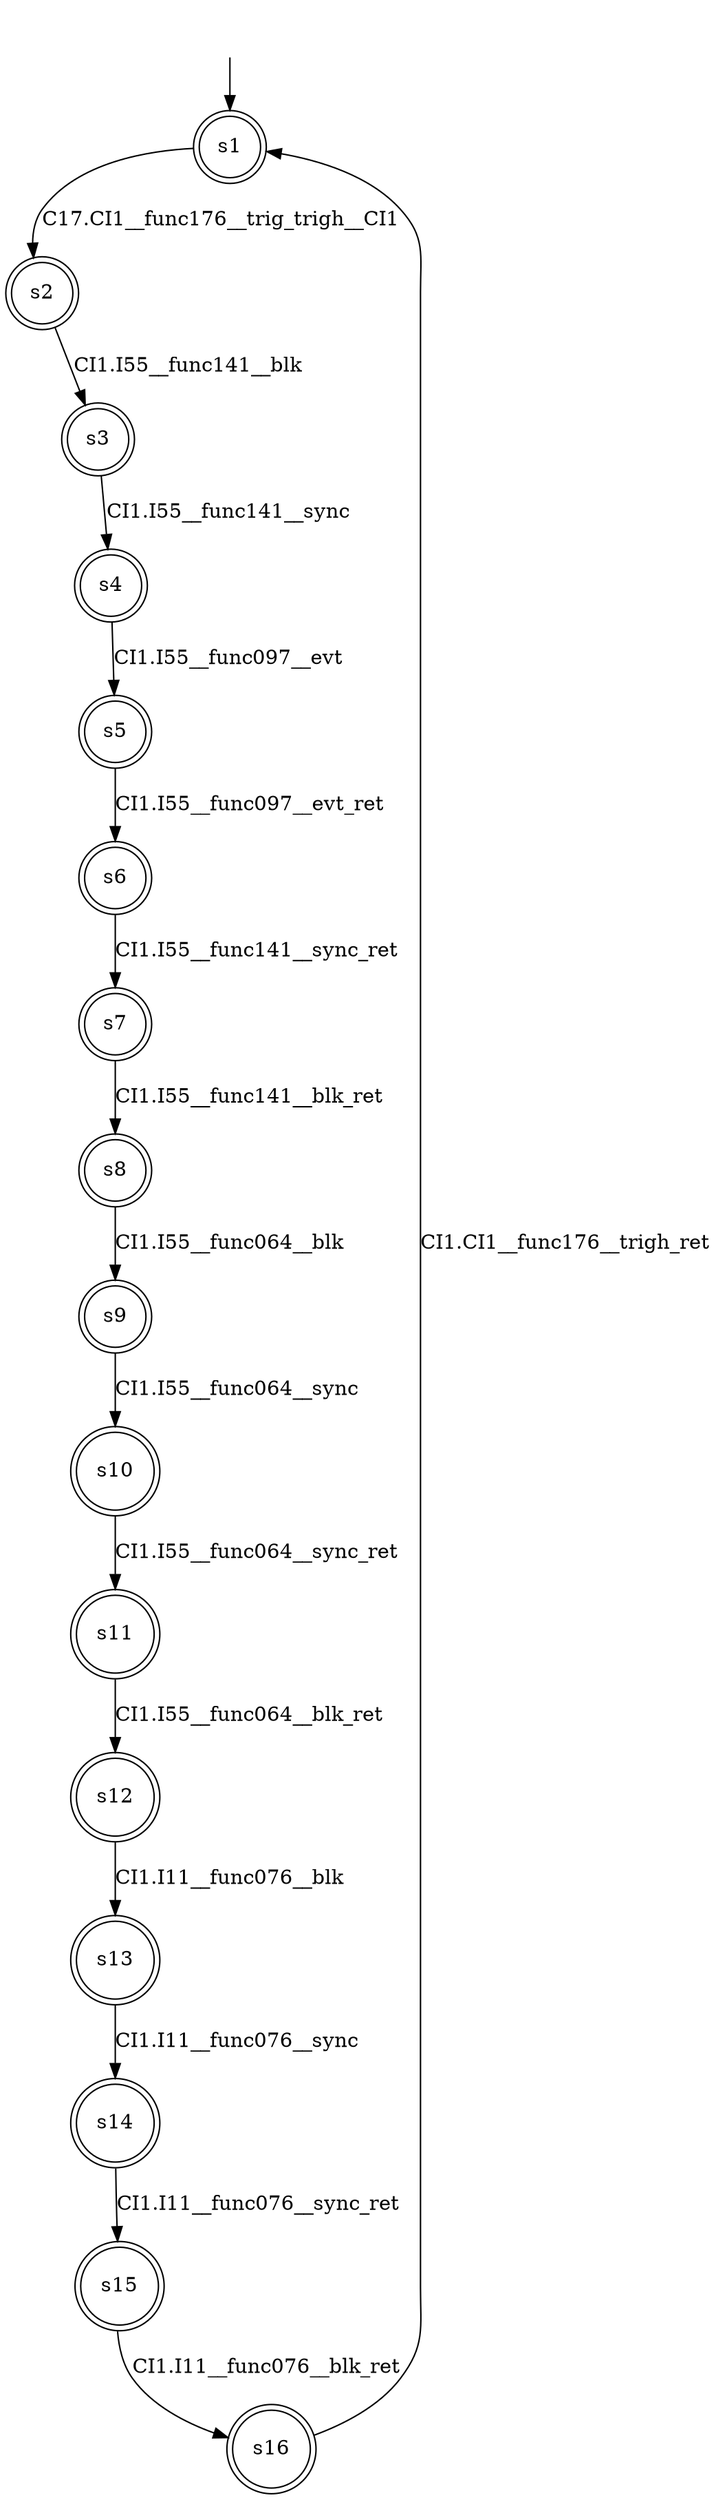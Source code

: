 digraph automaton {
	1 [label=<s1> shape="doublecircle"];
	2 [label=<s2> shape="doublecircle"];
	3 [label=<s3> shape="doublecircle"];
	4 [label=<s4> shape="doublecircle"];
	5 [label=<s5> shape="doublecircle"];
	6 [label=<s6> shape="doublecircle"];
	7 [label=<s7> shape="doublecircle"];
	8 [label=<s8> shape="doublecircle"];
	9 [label=<s9> shape="doublecircle"];
	10 [label=<s10> shape="doublecircle"];
	11 [label=<s11> shape="doublecircle"];
	12 [label=<s12> shape="doublecircle"];
	13 [label=<s13> shape="doublecircle"];
	14 [label=<s14> shape="doublecircle"];
	15 [label=<s15> shape="doublecircle"];
	16 [label=<s16> shape="doublecircle"];
	__init1 [label=<> shape="none"];
	__init1 -> 1;
	1 -> 2 [label=<C17.CI1__func176__trig_trigh__CI1> id="1-0-2"];
	2 -> 3 [label=<CI1.I55__func141__blk> id="2-0-3"];
	3 -> 4 [label=<CI1.I55__func141__sync> id="3-0-4"];
	4 -> 5 [label=<CI1.I55__func097__evt> id="4-0-5"];
	5 -> 6 [label=<CI1.I55__func097__evt_ret> id="5-0-6"];
	6 -> 7 [label=<CI1.I55__func141__sync_ret> id="6-0-7"];
	7 -> 8 [label=<CI1.I55__func141__blk_ret> id="7-0-8"];
	8 -> 9 [label=<CI1.I55__func064__blk> id="8-0-9"];
	9 -> 10 [label=<CI1.I55__func064__sync> id="9-0-10"];
	10 -> 11 [label=<CI1.I55__func064__sync_ret> id="10-0-11"];
	11 -> 12 [label=<CI1.I55__func064__blk_ret> id="11-0-12"];
	12 -> 13 [label=<CI1.I11__func076__blk> id="12-0-13"];
	13 -> 14 [label=<CI1.I11__func076__sync> id="13-0-14"];
	14 -> 15 [label=<CI1.I11__func076__sync_ret> id="14-0-15"];
	15 -> 16 [label=<CI1.I11__func076__blk_ret> id="15-0-16"];
	16 -> 1 [label=<CI1.CI1__func176__trigh_ret> id="16-0-1"];
}
